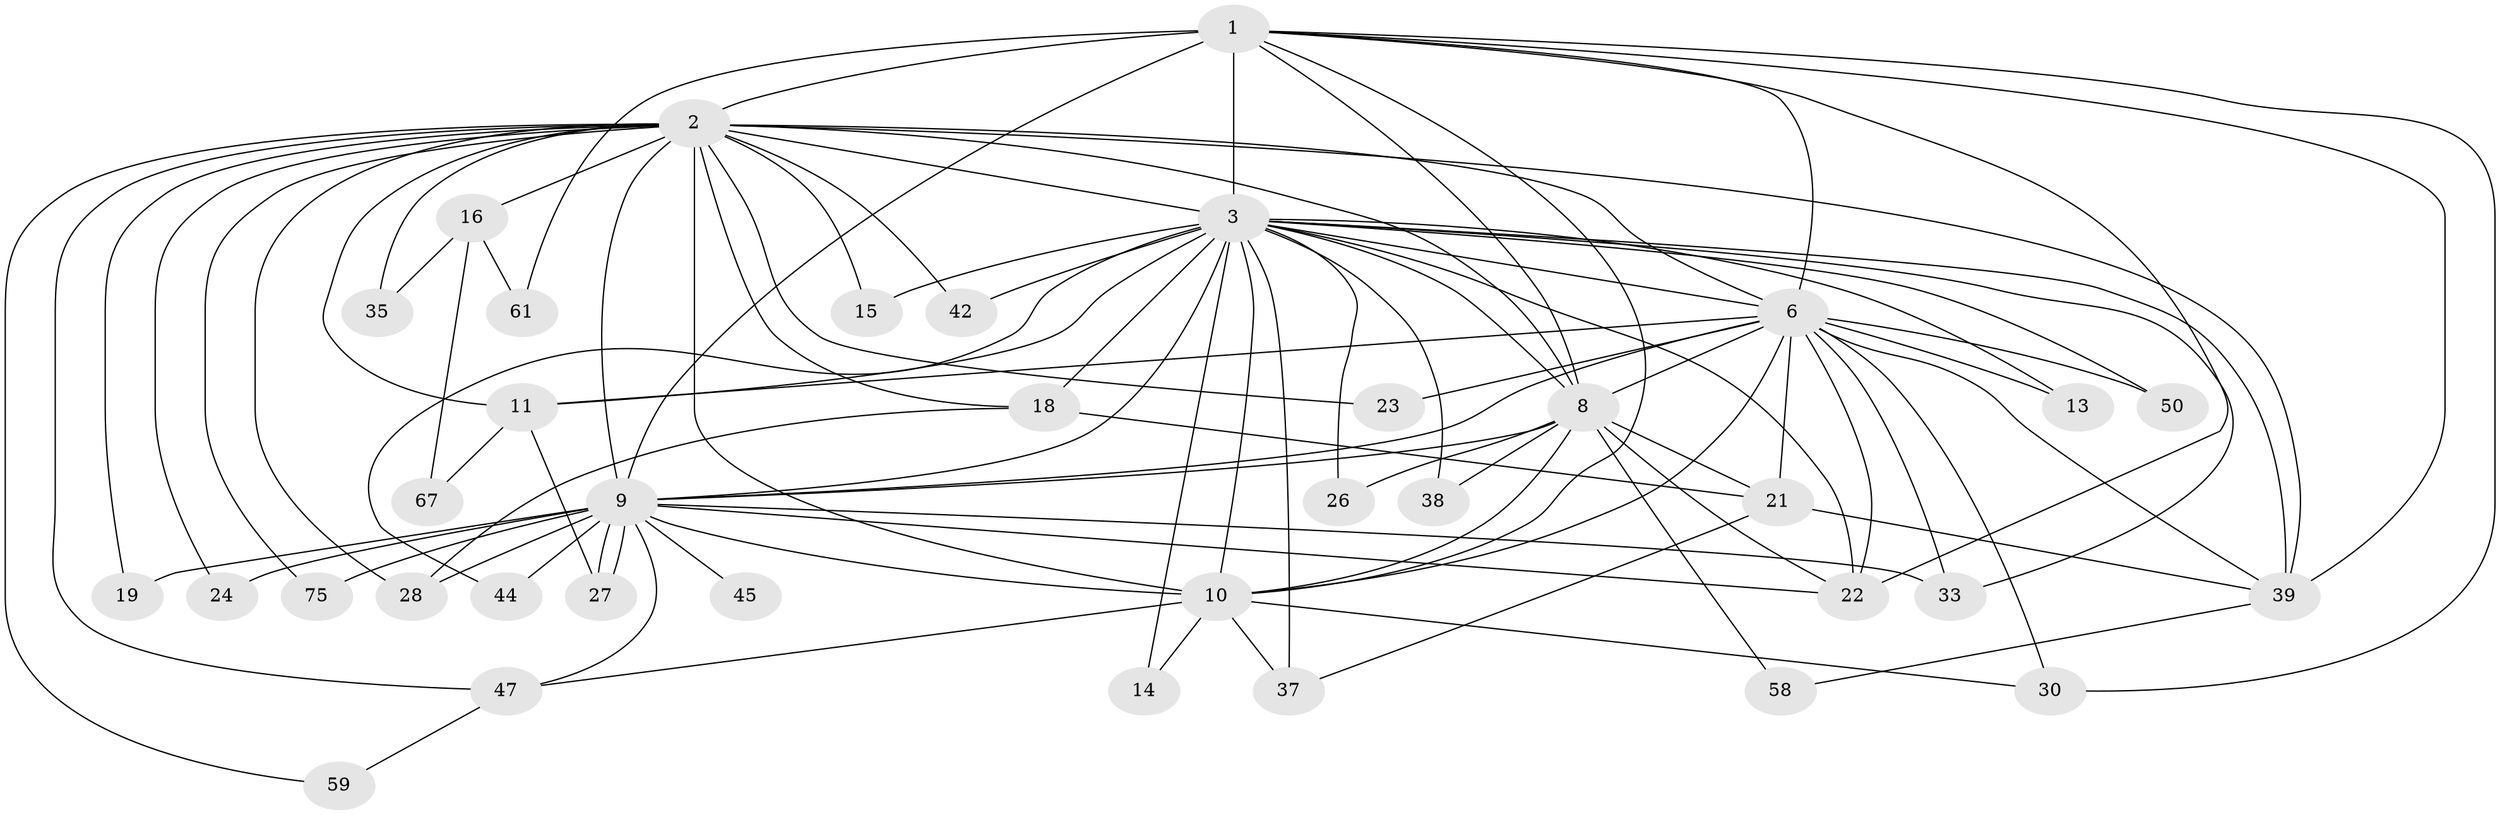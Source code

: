 // original degree distribution, {15: 0.013333333333333334, 16: 0.013333333333333334, 23: 0.013333333333333334, 14: 0.02666666666666667, 18: 0.02666666666666667, 19: 0.02666666666666667, 25: 0.013333333333333334, 5: 0.05333333333333334, 2: 0.5733333333333334, 3: 0.17333333333333334, 6: 0.02666666666666667, 4: 0.04}
// Generated by graph-tools (version 1.1) at 2025/17/03/04/25 18:17:16]
// undirected, 37 vertices, 93 edges
graph export_dot {
graph [start="1"]
  node [color=gray90,style=filled];
  1 [super="+54"];
  2 [super="+20+7+73+74+4+43"];
  3 [super="+5+31+64+63+34"];
  6 [super="+17+53+36"];
  8;
  9 [super="+12"];
  10 [super="+60+51"];
  11 [super="+29"];
  13;
  14 [super="+55"];
  15;
  16;
  18 [super="+57+25"];
  19;
  21;
  22 [super="+66+48+56"];
  23;
  24;
  26;
  27 [super="+40"];
  28;
  30 [super="+49"];
  33;
  35;
  37 [super="+71"];
  38;
  39 [super="+41"];
  42;
  44;
  45;
  47;
  50;
  58;
  59;
  61;
  67;
  75;
  1 -- 2 [weight=3];
  1 -- 3 [weight=3];
  1 -- 6;
  1 -- 8;
  1 -- 9 [weight=2];
  1 -- 10;
  1 -- 22;
  1 -- 30;
  1 -- 61;
  1 -- 39;
  2 -- 3 [weight=7];
  2 -- 6 [weight=3];
  2 -- 8 [weight=3];
  2 -- 9 [weight=4];
  2 -- 10 [weight=6];
  2 -- 16 [weight=2];
  2 -- 23;
  2 -- 75;
  2 -- 18;
  2 -- 24;
  2 -- 28;
  2 -- 35;
  2 -- 42;
  2 -- 59;
  2 -- 47;
  2 -- 39;
  2 -- 15;
  2 -- 19;
  2 -- 11;
  3 -- 6 [weight=4];
  3 -- 8 [weight=2];
  3 -- 9 [weight=5];
  3 -- 10 [weight=2];
  3 -- 11 [weight=2];
  3 -- 15;
  3 -- 22;
  3 -- 38 [weight=2];
  3 -- 42;
  3 -- 44;
  3 -- 13;
  3 -- 14 [weight=2];
  3 -- 26;
  3 -- 33;
  3 -- 37;
  3 -- 50;
  3 -- 18;
  3 -- 39;
  6 -- 8;
  6 -- 9;
  6 -- 10;
  6 -- 11;
  6 -- 13;
  6 -- 30;
  6 -- 33;
  6 -- 50;
  6 -- 23;
  6 -- 22 [weight=2];
  6 -- 21;
  6 -- 39;
  8 -- 9;
  8 -- 10;
  8 -- 21;
  8 -- 26;
  8 -- 38;
  8 -- 58;
  8 -- 22;
  9 -- 10 [weight=3];
  9 -- 19;
  9 -- 24;
  9 -- 27;
  9 -- 27;
  9 -- 28;
  9 -- 33;
  9 -- 44;
  9 -- 45 [weight=2];
  9 -- 75;
  9 -- 22;
  9 -- 47;
  10 -- 14;
  10 -- 47;
  10 -- 37;
  10 -- 30;
  11 -- 67;
  11 -- 27;
  16 -- 35;
  16 -- 61;
  16 -- 67;
  18 -- 21 [weight=2];
  18 -- 28;
  21 -- 37;
  21 -- 39;
  39 -- 58;
  47 -- 59;
}
